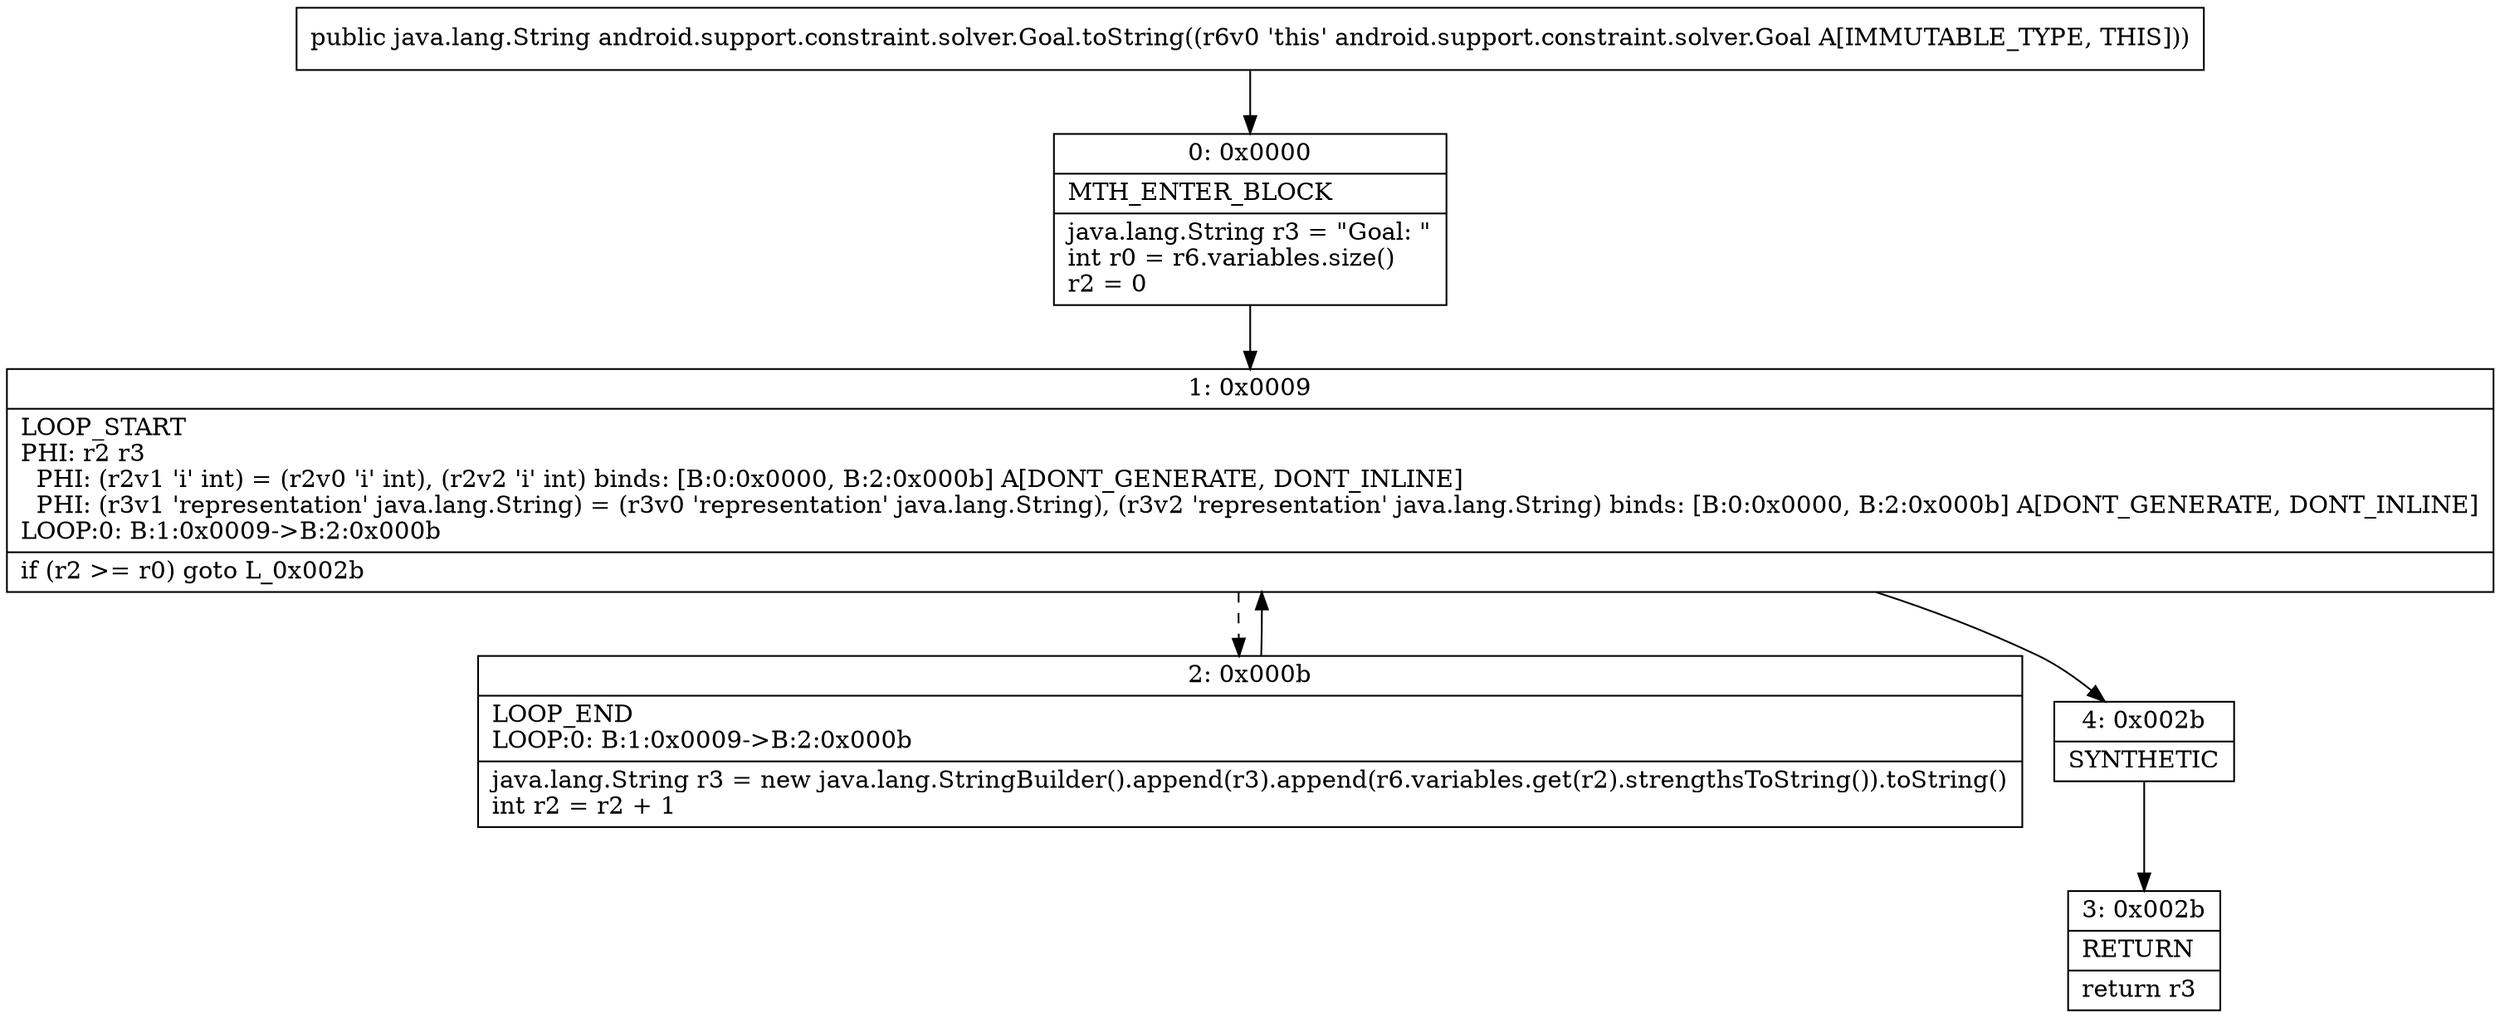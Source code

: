 digraph "CFG forandroid.support.constraint.solver.Goal.toString()Ljava\/lang\/String;" {
Node_0 [shape=record,label="{0\:\ 0x0000|MTH_ENTER_BLOCK\l|java.lang.String r3 = \"Goal: \"\lint r0 = r6.variables.size()\lr2 = 0\l}"];
Node_1 [shape=record,label="{1\:\ 0x0009|LOOP_START\lPHI: r2 r3 \l  PHI: (r2v1 'i' int) = (r2v0 'i' int), (r2v2 'i' int) binds: [B:0:0x0000, B:2:0x000b] A[DONT_GENERATE, DONT_INLINE]\l  PHI: (r3v1 'representation' java.lang.String) = (r3v0 'representation' java.lang.String), (r3v2 'representation' java.lang.String) binds: [B:0:0x0000, B:2:0x000b] A[DONT_GENERATE, DONT_INLINE]\lLOOP:0: B:1:0x0009\-\>B:2:0x000b\l|if (r2 \>= r0) goto L_0x002b\l}"];
Node_2 [shape=record,label="{2\:\ 0x000b|LOOP_END\lLOOP:0: B:1:0x0009\-\>B:2:0x000b\l|java.lang.String r3 = new java.lang.StringBuilder().append(r3).append(r6.variables.get(r2).strengthsToString()).toString()\lint r2 = r2 + 1\l}"];
Node_3 [shape=record,label="{3\:\ 0x002b|RETURN\l|return r3\l}"];
Node_4 [shape=record,label="{4\:\ 0x002b|SYNTHETIC\l}"];
MethodNode[shape=record,label="{public java.lang.String android.support.constraint.solver.Goal.toString((r6v0 'this' android.support.constraint.solver.Goal A[IMMUTABLE_TYPE, THIS])) }"];
MethodNode -> Node_0;
Node_0 -> Node_1;
Node_1 -> Node_2[style=dashed];
Node_1 -> Node_4;
Node_2 -> Node_1;
Node_4 -> Node_3;
}

